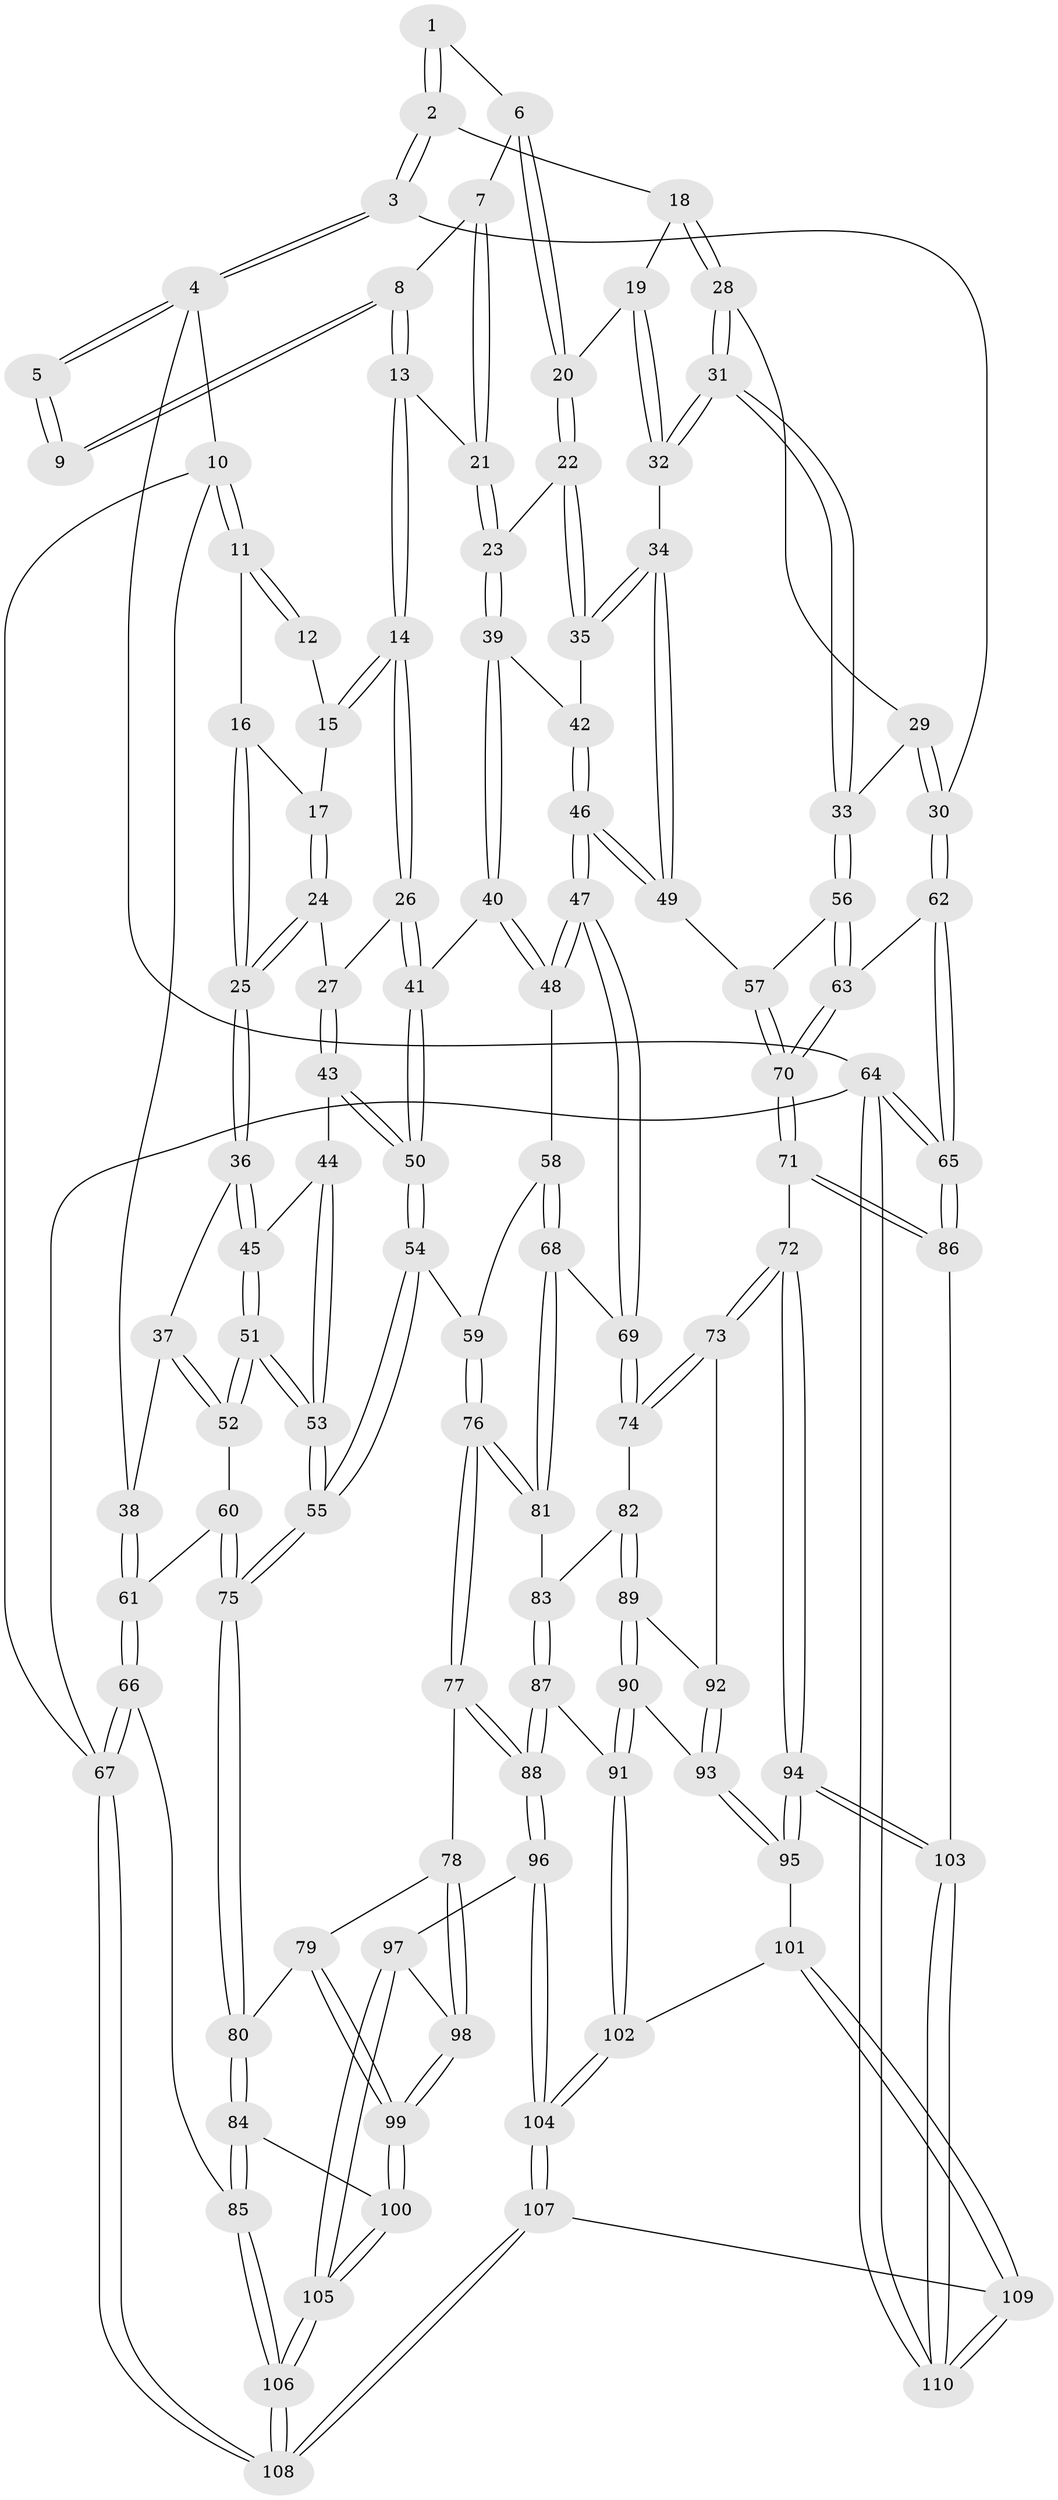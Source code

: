 // coarse degree distribution, {3: 0.13043478260869565, 4: 0.42028985507246375, 8: 0.014492753623188406, 5: 0.391304347826087, 6: 0.043478260869565216}
// Generated by graph-tools (version 1.1) at 2025/24/03/03/25 07:24:38]
// undirected, 110 vertices, 272 edges
graph export_dot {
graph [start="1"]
  node [color=gray90,style=filled];
  1 [pos="+0.7520506945789295+0"];
  2 [pos="+0.8519094300927281+0.07374672457572898"];
  3 [pos="+1+0"];
  4 [pos="+1+0"];
  5 [pos="+0.7416409665395546+0"];
  6 [pos="+0.6723686962280335+0.15373644607739229"];
  7 [pos="+0.6453110255720157+0.15666408578798774"];
  8 [pos="+0.5664870636478844+0.04745318767578556"];
  9 [pos="+0.5223243966937834+0"];
  10 [pos="+0+0"];
  11 [pos="+0+0"];
  12 [pos="+0.488303458274347+0"];
  13 [pos="+0.5119486668228442+0.22081814693042"];
  14 [pos="+0.48391387965833704+0.23524245430592944"];
  15 [pos="+0.41147666778921393+0.05015229595140641"];
  16 [pos="+0.06739110768601442+0"];
  17 [pos="+0.3169861328407684+0.14042041923896206"];
  18 [pos="+0.8607035866357611+0.10643611397387265"];
  19 [pos="+0.8181378974770843+0.14367488497996217"];
  20 [pos="+0.7598373937677964+0.18207909621781151"];
  21 [pos="+0.6013213440174432+0.2194255750147633"];
  22 [pos="+0.7350899468833454+0.26346392923236595"];
  23 [pos="+0.644667625730553+0.27441927672418875"];
  24 [pos="+0.3125906745267604+0.2388207773337537"];
  25 [pos="+0.17328578662499447+0.25946085353986104"];
  26 [pos="+0.43687221697976264+0.3031706798409696"];
  27 [pos="+0.3291030873686757+0.25159183378493993"];
  28 [pos="+0.894322253811335+0.1280188774228771"];
  29 [pos="+0.9539237636922038+0.14727104727052545"];
  30 [pos="+1+0.14680660485873723"];
  31 [pos="+0.8657225716918452+0.36518129752312484"];
  32 [pos="+0.8370132446652523+0.36382829587292187"];
  33 [pos="+0.9488600418672507+0.3972545368202499"];
  34 [pos="+0.8128448522572206+0.3662086884570992"];
  35 [pos="+0.7647705087847373+0.320761310179881"];
  36 [pos="+0.13202004534890863+0.3272388182279579"];
  37 [pos="+0.1293831592489151+0.32788827516043173"];
  38 [pos="+0+0"];
  39 [pos="+0.6200922883676263+0.3487863851160162"];
  40 [pos="+0.4880654198668096+0.37590100392503506"];
  41 [pos="+0.4509219617465224+0.35671281990773246"];
  42 [pos="+0.6437138295615116+0.36825283691298816"];
  43 [pos="+0.26098440465103656+0.3975200516284585"];
  44 [pos="+0.21937699050333212+0.3920573329715201"];
  45 [pos="+0.13231922282597028+0.3276118821589241"];
  46 [pos="+0.7050206371865673+0.49456952161945467"];
  47 [pos="+0.6974419975433285+0.5006000512884395"];
  48 [pos="+0.5184783972200672+0.4257309725406569"];
  49 [pos="+0.7138838493714246+0.4926160557638877"];
  50 [pos="+0.362094230003672+0.4625796790312227"];
  51 [pos="+0.16410541430250156+0.5400350489105051"];
  52 [pos="+0+0.4299122044821838"];
  53 [pos="+0.20359472237262743+0.5902299153296197"];
  54 [pos="+0.34046087131723773+0.5578030661111765"];
  55 [pos="+0.20809935258912862+0.5996158054278096"];
  56 [pos="+1+0.4528600554441044"];
  57 [pos="+0.796193626046675+0.5394234753848113"];
  58 [pos="+0.527451279691363+0.5443313091021129"];
  59 [pos="+0.3739831005191028+0.5828222132290249"];
  60 [pos="+0+0.4511336470184044"];
  61 [pos="+0+0.4619790851616208"];
  62 [pos="+1+0.4543135761510324"];
  63 [pos="+1+0.4574426157949635"];
  64 [pos="+1+1"];
  65 [pos="+1+1"];
  66 [pos="+0+0.7778707314760916"];
  67 [pos="+0+1"];
  68 [pos="+0.6091708052590795+0.6012103539057707"];
  69 [pos="+0.6335415626195158+0.6040780940623206"];
  70 [pos="+0.8604891643369259+0.7151402443218949"];
  71 [pos="+0.8593048232568801+0.721519427605316"];
  72 [pos="+0.8086620063204905+0.7341949615819304"];
  73 [pos="+0.6854119849022391+0.6794014654458272"];
  74 [pos="+0.6517506026487089+0.6446915536016468"];
  75 [pos="+0.17347496583079375+0.6542445955570807"];
  76 [pos="+0.43365904064779753+0.6960300129645708"];
  77 [pos="+0.43279883045508877+0.7019001956225064"];
  78 [pos="+0.2867509793424593+0.7519989843479048"];
  79 [pos="+0.20522363482171396+0.7123920664168849"];
  80 [pos="+0.1721130114250262+0.6577351446612962"];
  81 [pos="+0.4774392565362446+0.6819043616197624"];
  82 [pos="+0.578697072028515+0.7259306418524752"];
  83 [pos="+0.5739140877149704+0.7275110185836936"];
  84 [pos="+0+0.7691746976134736"];
  85 [pos="+0+0.7774989508490362"];
  86 [pos="+1+0.8426676244806179"];
  87 [pos="+0.5013454710709817+0.8074655394659009"];
  88 [pos="+0.4544190202436732+0.8026134899327044"];
  89 [pos="+0.6012049596753447+0.7766670435055237"];
  90 [pos="+0.5682454740967744+0.8101356099435874"];
  91 [pos="+0.5401675079538534+0.8241046089285737"];
  92 [pos="+0.6403129020827261+0.7735626561122252"];
  93 [pos="+0.6573008913667646+0.8258372684055354"];
  94 [pos="+0.7135865152962424+0.8873567990159337"];
  95 [pos="+0.7024174364304451+0.8880799429804903"];
  96 [pos="+0.40902547107759635+0.8675727725736714"];
  97 [pos="+0.362679980904141+0.8538340782845053"];
  98 [pos="+0.3341837648409843+0.8390834848877212"];
  99 [pos="+0.20220967335087076+0.87084435882061"];
  100 [pos="+0.19793693016339634+0.8789082097321685"];
  101 [pos="+0.6907810409087647+0.8940391906789521"];
  102 [pos="+0.5801665781737682+0.8850123603214342"];
  103 [pos="+0.7599104025114327+0.935936895868337"];
  104 [pos="+0.4377561366847854+1"];
  105 [pos="+0.1938944803286149+0.9805150433696828"];
  106 [pos="+0.1860531543968791+1"];
  107 [pos="+0.4292070783546634+1"];
  108 [pos="+0.2343678343886659+1"];
  109 [pos="+0.4990999872210283+1"];
  110 [pos="+0.899740934743626+1"];
  1 -- 2;
  1 -- 2;
  1 -- 6;
  2 -- 3;
  2 -- 3;
  2 -- 18;
  3 -- 4;
  3 -- 4;
  3 -- 30;
  4 -- 5;
  4 -- 5;
  4 -- 10;
  4 -- 64;
  5 -- 9;
  5 -- 9;
  6 -- 7;
  6 -- 20;
  6 -- 20;
  7 -- 8;
  7 -- 21;
  7 -- 21;
  8 -- 9;
  8 -- 9;
  8 -- 13;
  8 -- 13;
  10 -- 11;
  10 -- 11;
  10 -- 38;
  10 -- 67;
  11 -- 12;
  11 -- 12;
  11 -- 16;
  12 -- 15;
  13 -- 14;
  13 -- 14;
  13 -- 21;
  14 -- 15;
  14 -- 15;
  14 -- 26;
  14 -- 26;
  15 -- 17;
  16 -- 17;
  16 -- 25;
  16 -- 25;
  17 -- 24;
  17 -- 24;
  18 -- 19;
  18 -- 28;
  18 -- 28;
  19 -- 20;
  19 -- 32;
  19 -- 32;
  20 -- 22;
  20 -- 22;
  21 -- 23;
  21 -- 23;
  22 -- 23;
  22 -- 35;
  22 -- 35;
  23 -- 39;
  23 -- 39;
  24 -- 25;
  24 -- 25;
  24 -- 27;
  25 -- 36;
  25 -- 36;
  26 -- 27;
  26 -- 41;
  26 -- 41;
  27 -- 43;
  27 -- 43;
  28 -- 29;
  28 -- 31;
  28 -- 31;
  29 -- 30;
  29 -- 30;
  29 -- 33;
  30 -- 62;
  30 -- 62;
  31 -- 32;
  31 -- 32;
  31 -- 33;
  31 -- 33;
  32 -- 34;
  33 -- 56;
  33 -- 56;
  34 -- 35;
  34 -- 35;
  34 -- 49;
  34 -- 49;
  35 -- 42;
  36 -- 37;
  36 -- 45;
  36 -- 45;
  37 -- 38;
  37 -- 52;
  37 -- 52;
  38 -- 61;
  38 -- 61;
  39 -- 40;
  39 -- 40;
  39 -- 42;
  40 -- 41;
  40 -- 48;
  40 -- 48;
  41 -- 50;
  41 -- 50;
  42 -- 46;
  42 -- 46;
  43 -- 44;
  43 -- 50;
  43 -- 50;
  44 -- 45;
  44 -- 53;
  44 -- 53;
  45 -- 51;
  45 -- 51;
  46 -- 47;
  46 -- 47;
  46 -- 49;
  46 -- 49;
  47 -- 48;
  47 -- 48;
  47 -- 69;
  47 -- 69;
  48 -- 58;
  49 -- 57;
  50 -- 54;
  50 -- 54;
  51 -- 52;
  51 -- 52;
  51 -- 53;
  51 -- 53;
  52 -- 60;
  53 -- 55;
  53 -- 55;
  54 -- 55;
  54 -- 55;
  54 -- 59;
  55 -- 75;
  55 -- 75;
  56 -- 57;
  56 -- 63;
  56 -- 63;
  57 -- 70;
  57 -- 70;
  58 -- 59;
  58 -- 68;
  58 -- 68;
  59 -- 76;
  59 -- 76;
  60 -- 61;
  60 -- 75;
  60 -- 75;
  61 -- 66;
  61 -- 66;
  62 -- 63;
  62 -- 65;
  62 -- 65;
  63 -- 70;
  63 -- 70;
  64 -- 65;
  64 -- 65;
  64 -- 110;
  64 -- 110;
  64 -- 67;
  65 -- 86;
  65 -- 86;
  66 -- 67;
  66 -- 67;
  66 -- 85;
  67 -- 108;
  67 -- 108;
  68 -- 69;
  68 -- 81;
  68 -- 81;
  69 -- 74;
  69 -- 74;
  70 -- 71;
  70 -- 71;
  71 -- 72;
  71 -- 86;
  71 -- 86;
  72 -- 73;
  72 -- 73;
  72 -- 94;
  72 -- 94;
  73 -- 74;
  73 -- 74;
  73 -- 92;
  74 -- 82;
  75 -- 80;
  75 -- 80;
  76 -- 77;
  76 -- 77;
  76 -- 81;
  76 -- 81;
  77 -- 78;
  77 -- 88;
  77 -- 88;
  78 -- 79;
  78 -- 98;
  78 -- 98;
  79 -- 80;
  79 -- 99;
  79 -- 99;
  80 -- 84;
  80 -- 84;
  81 -- 83;
  82 -- 83;
  82 -- 89;
  82 -- 89;
  83 -- 87;
  83 -- 87;
  84 -- 85;
  84 -- 85;
  84 -- 100;
  85 -- 106;
  85 -- 106;
  86 -- 103;
  87 -- 88;
  87 -- 88;
  87 -- 91;
  88 -- 96;
  88 -- 96;
  89 -- 90;
  89 -- 90;
  89 -- 92;
  90 -- 91;
  90 -- 91;
  90 -- 93;
  91 -- 102;
  91 -- 102;
  92 -- 93;
  92 -- 93;
  93 -- 95;
  93 -- 95;
  94 -- 95;
  94 -- 95;
  94 -- 103;
  94 -- 103;
  95 -- 101;
  96 -- 97;
  96 -- 104;
  96 -- 104;
  97 -- 98;
  97 -- 105;
  97 -- 105;
  98 -- 99;
  98 -- 99;
  99 -- 100;
  99 -- 100;
  100 -- 105;
  100 -- 105;
  101 -- 102;
  101 -- 109;
  101 -- 109;
  102 -- 104;
  102 -- 104;
  103 -- 110;
  103 -- 110;
  104 -- 107;
  104 -- 107;
  105 -- 106;
  105 -- 106;
  106 -- 108;
  106 -- 108;
  107 -- 108;
  107 -- 108;
  107 -- 109;
  109 -- 110;
  109 -- 110;
}
